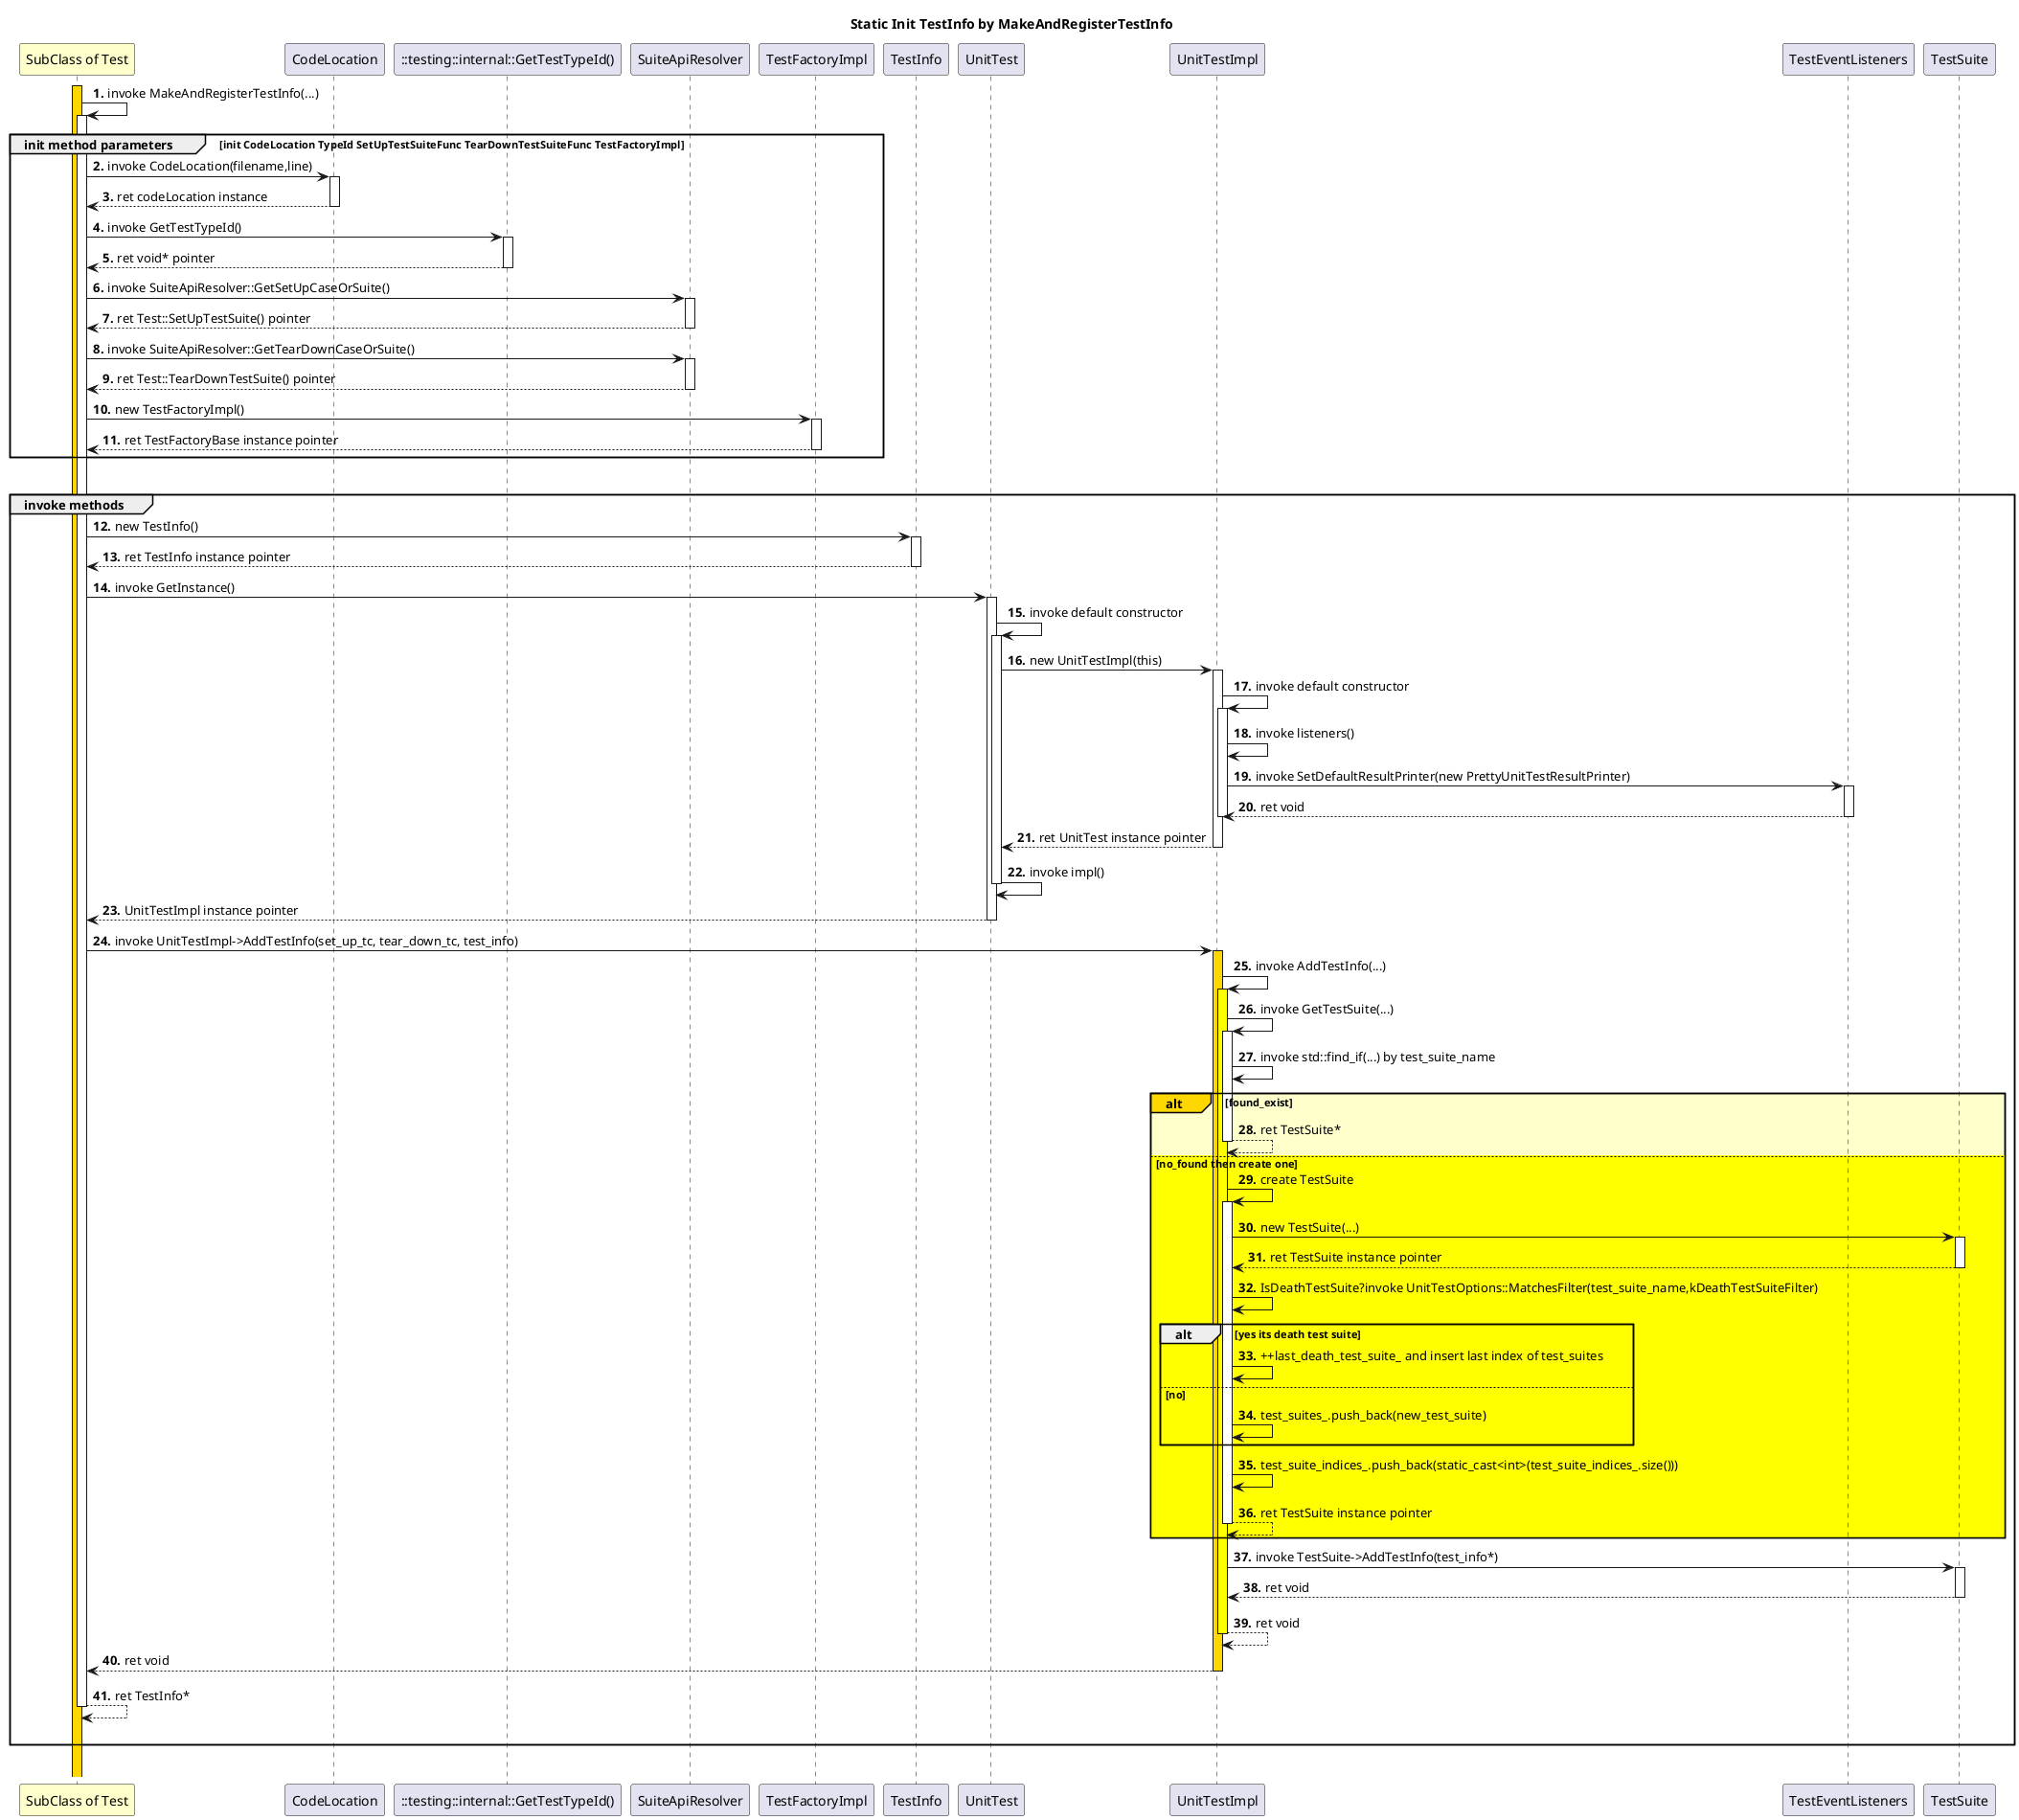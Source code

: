 @startuml
'https://plantuml.com/sequence-diagram
title
 <b>Static Init TestInfo by MakeAndRegisterTestInfo
end title

'actor boundary control collections database entity queue
'participant "SubClass of Test"  as Test  << (C,#add1b2) subclass >> order -2 #business
participant "SubClass of Test"  as Test  order -2 #business
participant "CodeLocation"
participant "::testing::internal::GetTestTypeId()" as TypeId
participant "SuiteApiResolver"
participant "TestFactoryImpl"
participant "TestInfo"

'autonumber start increment "<u>0|#.</u>"
autonumber 1 1 "<b>."

'activate participant #colouml_sequence_diagram.pumlr
activate Test #gold
'participant -> participant ++|--|**|!! #color"
Test -> Test ++ : invoke MakeAndRegisterTestInfo(...)

/'
group 主标题 [副标题]
    bob -[#red]> alice : hello
    [-> alice : DoWork
    create actor|control|boundary|control|... participant
    bob -> participant : new
    / (h|r)note left|right|over|across of alice: this is note
    ref over bob,alice : init
    ... 5分钟后 ...
    bob <[#blue]- alice : ret
    |||
    ||40||
    alt#alt背景色 #整体背景色 主标题
        break|critical|loop|opt|par 主标题

        end
    else 标题

    else 标题2

    end
end
'/
group init method parameters [init CodeLocation TypeId SetUpTestSuiteFunc TearDownTestSuiteFunc TestFactoryImpl]
    Test ->  CodeLocation ++ : invoke CodeLocation(filename,line)
    return ret codeLocation instance
    Test -> TypeId ++ : invoke GetTestTypeId()
    return ret void* pointer
    Test -> SuiteApiResolver ++ : invoke SuiteApiResolver::GetSetUpCaseOrSuite()
    return ret Test::SetUpTestSuite() pointer
    Test -> SuiteApiResolver ++ : invoke SuiteApiResolver::GetTearDownCaseOrSuite()
    return ret Test::TearDownTestSuite() pointer
    Test -> TestFactoryImpl ++ : new TestFactoryImpl()
    return ret TestFactoryBase instance pointer
end
|||
group invoke methods
    Test -> TestInfo ++ : new TestInfo()
    return ret TestInfo instance pointer
    Test -> UnitTest ++ : invoke GetInstance()
    UnitTest -> UnitTest ++ : invoke default constructor
    UnitTest -> UnitTestImpl ++ : new UnitTestImpl(this)
    UnitTestImpl -> UnitTestImpl ++ : invoke default constructor
    UnitTestImpl -> UnitTestImpl  : invoke listeners()
    UnitTestImpl -> TestEventListeners ++ : invoke SetDefaultResultPrinter(new PrettyUnitTestResultPrinter)
    return  ret void
    deactivate UnitTestImpl
    return ret UnitTest instance pointer
    UnitTest -> UnitTest -- : invoke impl()
    return UnitTestImpl instance pointer
    Test -> UnitTestImpl ++ #gold : invoke UnitTestImpl->AddTestInfo(set_up_tc, tear_down_tc, test_info)
    UnitTestImpl -> UnitTestImpl ++ #Yellow: invoke AddTestInfo(...)
    UnitTestImpl -> UnitTestImpl ++ : invoke GetTestSuite(...)
    UnitTestImpl -> UnitTestImpl  : invoke std::find_if(...) by test_suite_name

    alt#gold  #business found_exist
        'UnitTestImpl -> UnitTestImpl  :  ret TestSuite*
        return  ret TestSuite*
    else #yellow no_found then create one
        UnitTestImpl -> UnitTestImpl ++ : create TestSuite
        UnitTestImpl -> TestSuite ++ : new TestSuite(...)
        return ret TestSuite instance pointer
        UnitTestImpl -> UnitTestImpl : IsDeathTestSuite?invoke UnitTestOptions::MatchesFilter(test_suite_name,kDeathTestSuiteFilter)
        alt yes its death test suite
            UnitTestImpl -> UnitTestImpl : ++last_death_test_suite_ and insert last index of test_suites
        else no
            UnitTestImpl -> UnitTestImpl : test_suites_.push_back(new_test_suite)
        end
        UnitTestImpl -> UnitTestImpl : test_suite_indices_.push_back(static_cast<int>(test_suite_indices_.size()))
        return ret TestSuite instance pointer
    end
    UnitTestImpl -> TestSuite ++ : invoke TestSuite->AddTestInfo(test_info*)
    return ret void
    return ret void
    return ret void
    return ret TestInfo*
    |||
end
|||

@enduml